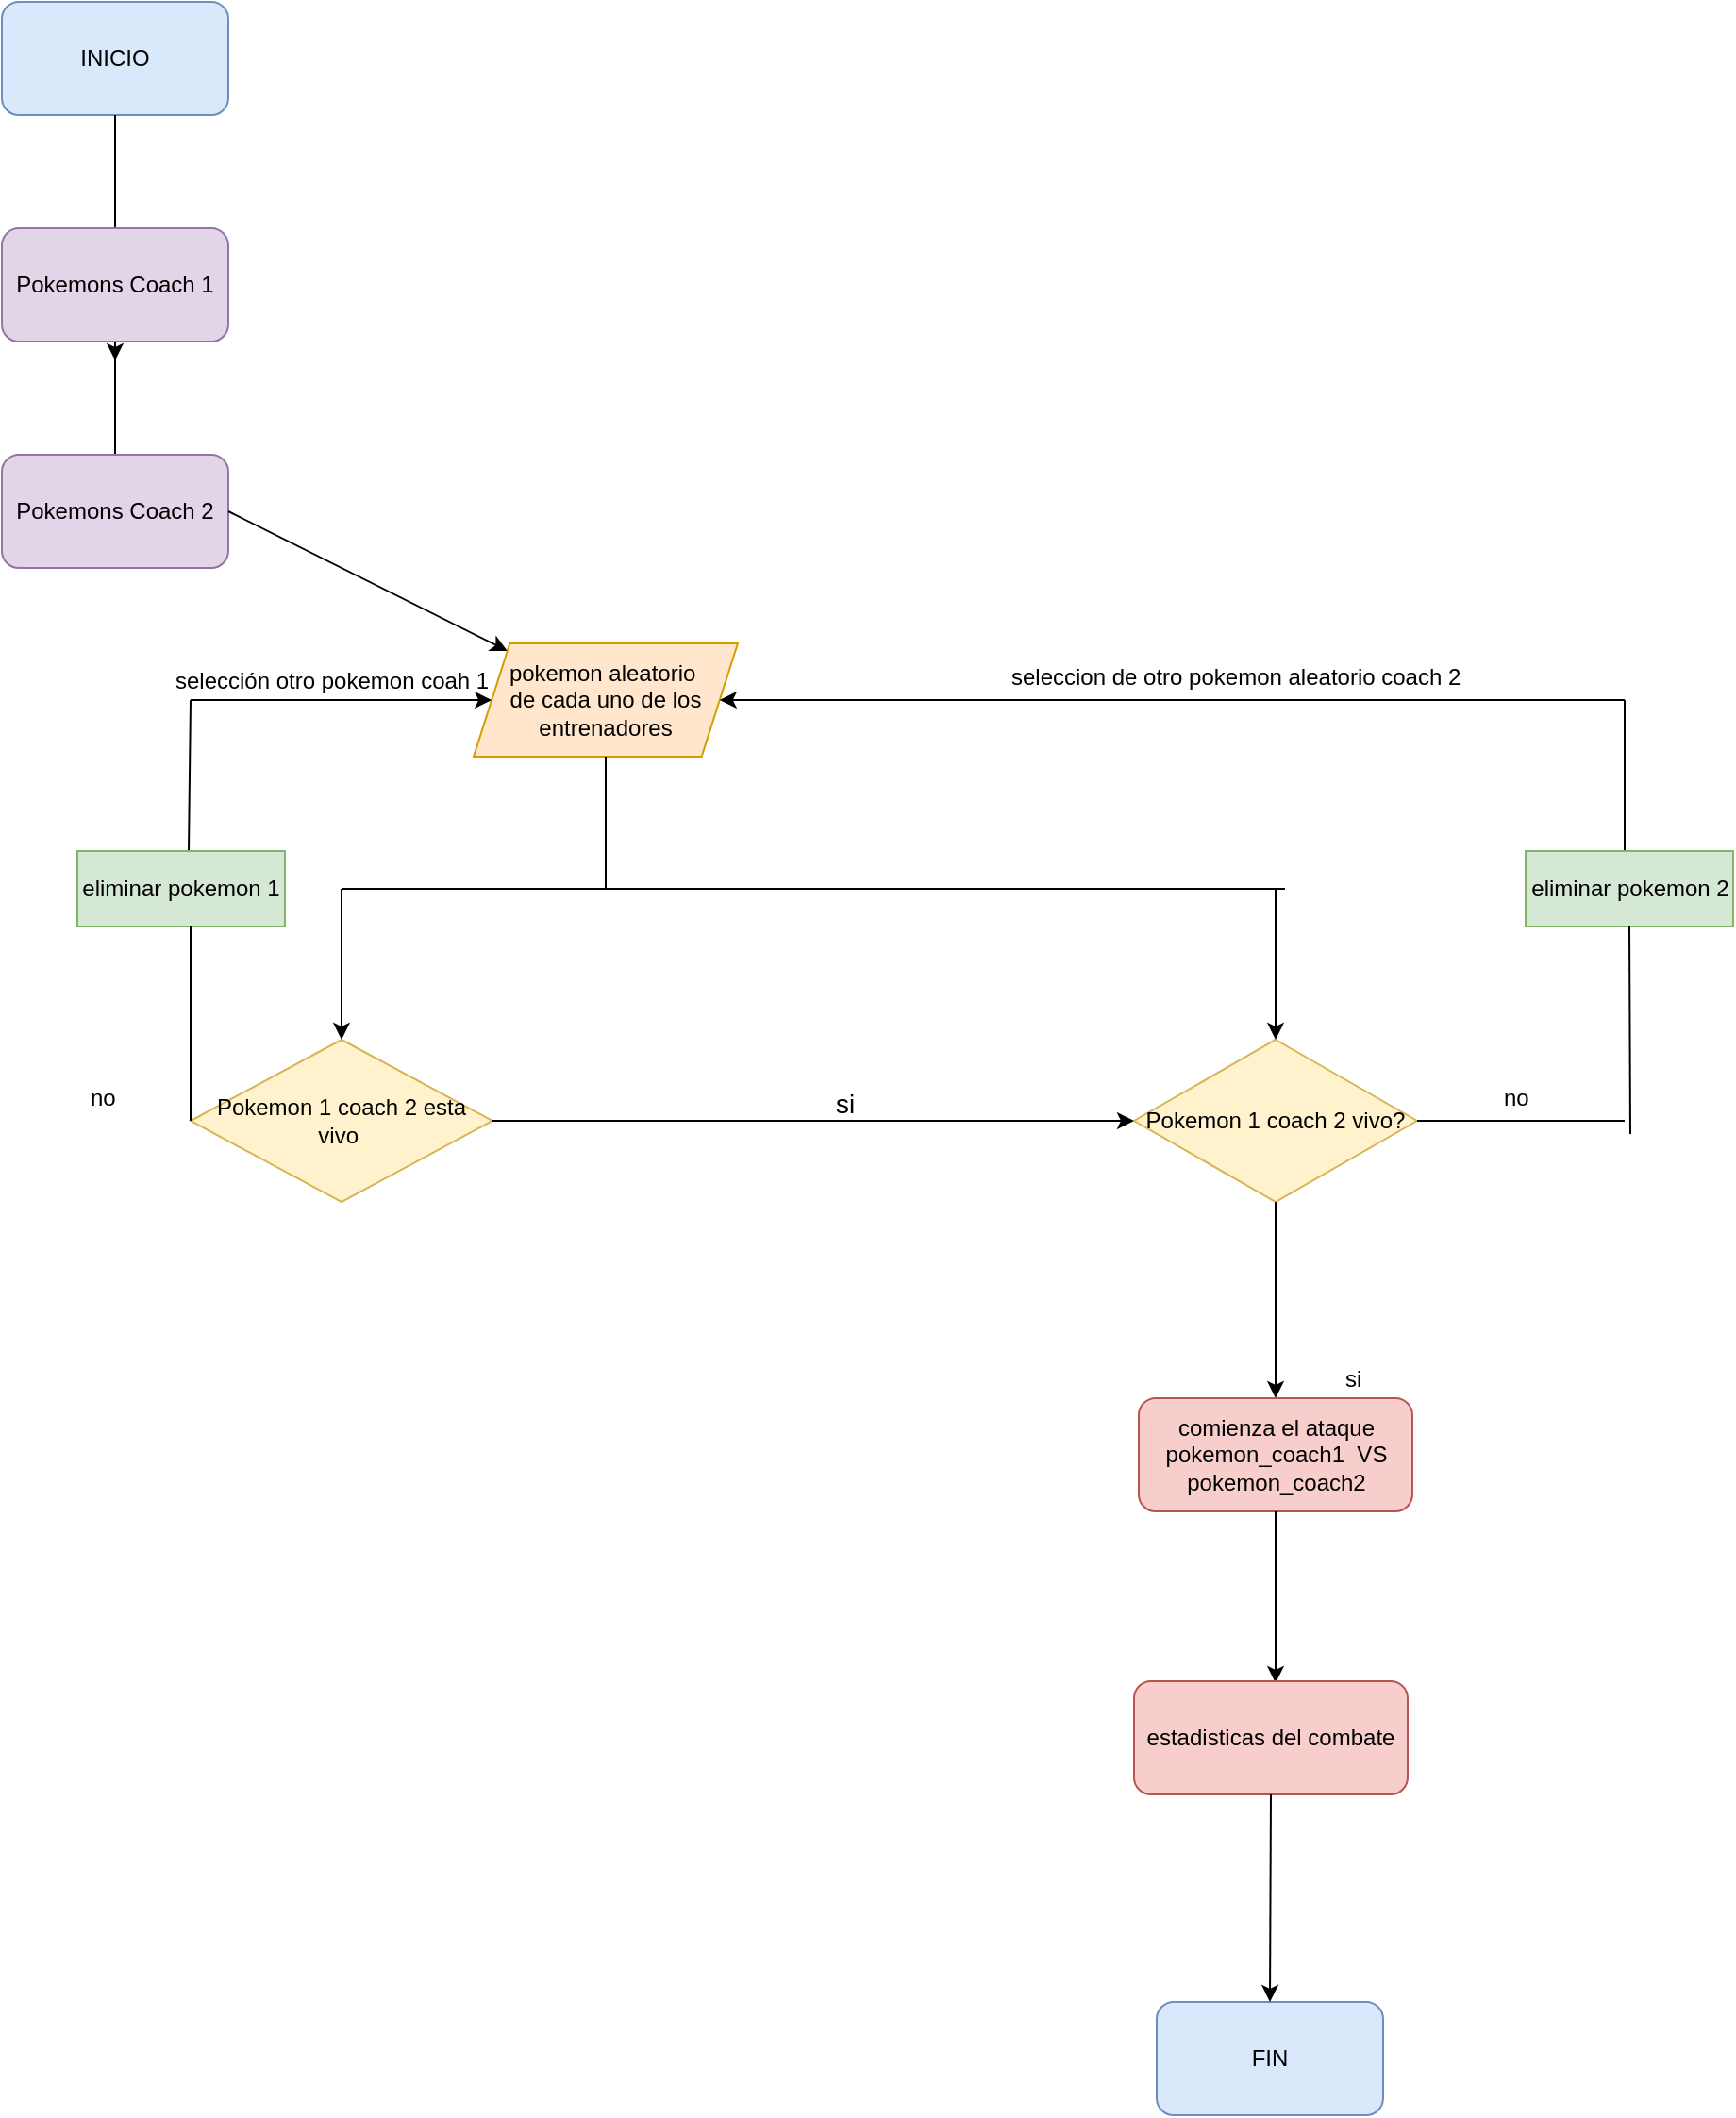 <mxfile version="12.2.4"><diagram id="MttzX_fp3WG11QG5qtRZ"><mxGraphModel dx="326" dy="1865" grid="1" gridSize="10" guides="1" tooltips="1" connect="1" arrows="1" fold="1" page="1" pageScale="1" pageWidth="827" pageHeight="1169" math="0" shadow="0"><root><mxCell id="0"/><mxCell id="1" parent="0"/><mxCell id="2" value="INICIO" style="rounded=1;whiteSpace=wrap;html=1;fillColor=#dae8fc;strokeColor=#6c8ebf;" vertex="1" parent="1"><mxGeometry x="20" y="-30" width="120" height="60" as="geometry"/></mxCell><mxCell id="3" value="" style="endArrow=classic;html=1;exitX=0.5;exitY=1;exitDx=0;exitDy=0;" edge="1" parent="1" source="2"><mxGeometry width="50" height="50" relative="1" as="geometry"><mxPoint x="100" y="90" as="sourcePoint"/><mxPoint x="80" y="160" as="targetPoint"/></mxGeometry></mxCell><mxCell id="4" value="Pokemons Coach 1" style="rounded=1;whiteSpace=wrap;html=1;fillColor=#e1d5e7;strokeColor=#9673a6;" vertex="1" parent="1"><mxGeometry x="20" y="90" width="120" height="60" as="geometry"/></mxCell><mxCell id="5" value="" style="endArrow=classic;html=1;exitX=0.5;exitY=1;exitDx=0;exitDy=0;entryX=0.5;entryY=1;entryDx=0;entryDy=0;" edge="1" parent="1" source="4" target="6"><mxGeometry width="50" height="50" relative="1" as="geometry"><mxPoint x="20" y="290" as="sourcePoint"/><mxPoint x="80" y="310" as="targetPoint"/></mxGeometry></mxCell><mxCell id="6" value="Pokemons Coach 2" style="rounded=1;whiteSpace=wrap;html=1;fillColor=#e1d5e7;strokeColor=#9673a6;" vertex="1" parent="1"><mxGeometry x="20" y="210" width="120" height="60" as="geometry"/></mxCell><mxCell id="7" value="" style="endArrow=classic;html=1;exitX=1;exitY=0.5;exitDx=0;exitDy=0;" edge="1" parent="1" source="6" target="9"><mxGeometry width="50" height="50" relative="1" as="geometry"><mxPoint x="60" y="440" as="sourcePoint"/><mxPoint x="280" y="340" as="targetPoint"/></mxGeometry></mxCell><mxCell id="9" value="pokemon aleatorio&amp;nbsp;&lt;br&gt;de cada uno de los entrenadores" style="shape=parallelogram;perimeter=parallelogramPerimeter;whiteSpace=wrap;html=1;size=0.137;fillColor=#ffe6cc;strokeColor=#d79b00;" vertex="1" parent="1"><mxGeometry x="270" y="310" width="140" height="60" as="geometry"/></mxCell><mxCell id="10" value="Pokemon 1 coach 2 esta vivo&amp;nbsp;" style="rhombus;whiteSpace=wrap;html=1;fillColor=#fff2cc;strokeColor=#d6b656;" vertex="1" parent="1"><mxGeometry x="120" y="520" width="160" height="86" as="geometry"/></mxCell><mxCell id="11" value="Pokemon 1 coach 2 vivo?" style="rhombus;whiteSpace=wrap;html=1;fillColor=#fff2cc;strokeColor=#d6b656;" vertex="1" parent="1"><mxGeometry x="620" y="520" width="150" height="86" as="geometry"/></mxCell><mxCell id="14" value="" style="endArrow=classic;html=1;entryX=0.5;entryY=0;entryDx=0;entryDy=0;" edge="1" parent="1" target="10"><mxGeometry width="50" height="50" relative="1" as="geometry"><mxPoint x="200" y="440" as="sourcePoint"/><mxPoint x="280" y="550" as="targetPoint"/></mxGeometry></mxCell><mxCell id="15" value="" style="endArrow=none;html=1;" edge="1" parent="1"><mxGeometry width="50" height="50" relative="1" as="geometry"><mxPoint x="200" y="440" as="sourcePoint"/><mxPoint x="700" y="440" as="targetPoint"/></mxGeometry></mxCell><mxCell id="16" value="" style="endArrow=none;html=1;entryX=0.5;entryY=1;entryDx=0;entryDy=0;" edge="1" parent="1" target="9"><mxGeometry width="50" height="50" relative="1" as="geometry"><mxPoint x="340" y="440" as="sourcePoint"/><mxPoint x="210" y="650" as="targetPoint"/></mxGeometry></mxCell><mxCell id="21" value="" style="endArrow=classic;html=1;entryX=0.5;entryY=0;entryDx=0;entryDy=0;" edge="1" parent="1" target="11"><mxGeometry width="50" height="50" relative="1" as="geometry"><mxPoint x="695" y="440" as="sourcePoint"/><mxPoint x="190" y="650" as="targetPoint"/></mxGeometry></mxCell><mxCell id="23" value="" style="endArrow=classic;html=1;entryX=0;entryY=0.5;entryDx=0;entryDy=0;exitX=1;exitY=0.5;exitDx=0;exitDy=0;" edge="1" parent="1" source="10" target="11"><mxGeometry width="50" height="50" relative="1" as="geometry"><mxPoint x="20" y="680" as="sourcePoint"/><mxPoint x="70" y="630" as="targetPoint"/></mxGeometry></mxCell><mxCell id="24" value="&lt;font style=&quot;font-size: 14px&quot;&gt;si&lt;/font&gt;" style="text;html=1;resizable=0;points=[];autosize=1;align=left;verticalAlign=top;spacingTop=-4;" vertex="1" parent="1"><mxGeometry x="460" y="543" width="30" height="20" as="geometry"/></mxCell><mxCell id="25" value="" style="endArrow=classic;html=1;exitX=0.5;exitY=1;exitDx=0;exitDy=0;" edge="1" parent="1" source="11"><mxGeometry width="50" height="50" relative="1" as="geometry"><mxPoint x="60" y="680" as="sourcePoint"/><mxPoint x="695" y="710" as="targetPoint"/></mxGeometry></mxCell><mxCell id="26" value="si" style="text;html=1;resizable=0;points=[];autosize=1;align=left;verticalAlign=top;spacingTop=-4;" vertex="1" parent="1"><mxGeometry x="730" y="690" width="20" height="20" as="geometry"/></mxCell><mxCell id="29" value="" style="endArrow=none;html=1;exitX=1;exitY=0.5;exitDx=0;exitDy=0;" edge="1" parent="1" source="11"><mxGeometry width="50" height="50" relative="1" as="geometry"><mxPoint x="430" y="930" as="sourcePoint"/><mxPoint x="880" y="563" as="targetPoint"/></mxGeometry></mxCell><mxCell id="31" value="no" style="text;html=1;resizable=0;points=[];autosize=1;align=left;verticalAlign=top;spacingTop=-4;" vertex="1" parent="1"><mxGeometry x="814" y="541" width="30" height="20" as="geometry"/></mxCell><mxCell id="32" value="" style="endArrow=none;html=1;" edge="1" parent="1"><mxGeometry width="50" height="50" relative="1" as="geometry"><mxPoint x="880" y="340" as="sourcePoint"/><mxPoint x="880" y="440" as="targetPoint"/></mxGeometry></mxCell><mxCell id="33" value="" style="endArrow=classic;html=1;entryX=1;entryY=0.5;entryDx=0;entryDy=0;" edge="1" parent="1" target="9"><mxGeometry width="50" height="50" relative="1" as="geometry"><mxPoint x="880" y="340" as="sourcePoint"/><mxPoint x="270" y="880" as="targetPoint"/></mxGeometry></mxCell><mxCell id="34" value="seleccion de otro pokemon aleatorio coach 2" style="text;html=1;resizable=0;points=[];autosize=1;align=left;verticalAlign=top;spacingTop=-4;" vertex="1" parent="1"><mxGeometry x="553" y="318" width="250" height="20" as="geometry"/></mxCell><mxCell id="36" value="" style="endArrow=none;html=1;" edge="1" parent="1"><mxGeometry width="50" height="50" relative="1" as="geometry"><mxPoint x="120" y="340" as="sourcePoint"/><mxPoint x="119" y="420" as="targetPoint"/></mxGeometry></mxCell><mxCell id="37" value="" style="endArrow=classic;html=1;entryX=0;entryY=0.5;entryDx=0;entryDy=0;" edge="1" parent="1" target="9"><mxGeometry width="50" height="50" relative="1" as="geometry"><mxPoint x="120" y="340" as="sourcePoint"/><mxPoint x="70" y="880" as="targetPoint"/></mxGeometry></mxCell><mxCell id="38" value="no" style="text;html=1;resizable=0;points=[];autosize=1;align=left;verticalAlign=top;spacingTop=-4;" vertex="1" parent="1"><mxGeometry x="65" y="541" width="30" height="20" as="geometry"/></mxCell><mxCell id="41" value="selección otro pokemon coah 1" style="text;html=1;resizable=0;points=[];autosize=1;align=left;verticalAlign=top;spacingTop=-4;" vertex="1" parent="1"><mxGeometry x="110" y="320" width="180" height="20" as="geometry"/></mxCell><mxCell id="44" value="eliminar pokemon 1" style="rounded=0;whiteSpace=wrap;html=1;fillColor=#d5e8d4;strokeColor=#82b366;" vertex="1" parent="1"><mxGeometry x="60" y="420" width="110" height="40" as="geometry"/></mxCell><mxCell id="45" value="eliminar pokemon 2" style="rounded=0;whiteSpace=wrap;html=1;fillColor=#d5e8d4;strokeColor=#82b366;" vertex="1" parent="1"><mxGeometry x="827.5" y="420" width="110" height="40" as="geometry"/></mxCell><mxCell id="46" value="" style="endArrow=none;html=1;exitX=0;exitY=0.5;exitDx=0;exitDy=0;" edge="1" parent="1" source="10"><mxGeometry width="50" height="50" relative="1" as="geometry"><mxPoint x="130" y="350" as="sourcePoint"/><mxPoint x="120" y="460" as="targetPoint"/></mxGeometry></mxCell><mxCell id="48" value="" style="endArrow=none;html=1;exitX=0.5;exitY=1;exitDx=0;exitDy=0;" edge="1" parent="1" source="45"><mxGeometry width="50" height="50" relative="1" as="geometry"><mxPoint x="890" y="460" as="sourcePoint"/><mxPoint x="883" y="570" as="targetPoint"/></mxGeometry></mxCell><mxCell id="49" value="comienza el ataque pokemon_coach1&amp;nbsp; VS pokemon_coach2" style="rounded=1;whiteSpace=wrap;html=1;fillColor=#f8cecc;strokeColor=#b85450;" vertex="1" parent="1"><mxGeometry x="622.5" y="710" width="145" height="60" as="geometry"/></mxCell><mxCell id="50" value="" style="endArrow=classic;html=1;exitX=0.5;exitY=1;exitDx=0;exitDy=0;" edge="1" parent="1" source="49"><mxGeometry width="50" height="50" relative="1" as="geometry"><mxPoint x="689" y="780" as="sourcePoint"/><mxPoint x="695" y="861" as="targetPoint"/></mxGeometry></mxCell><mxCell id="56" value="estadisticas del combate" style="rounded=1;whiteSpace=wrap;html=1;fillColor=#f8cecc;strokeColor=#b85450;" vertex="1" parent="1"><mxGeometry x="620" y="860" width="145" height="60" as="geometry"/></mxCell><mxCell id="58" value="FIN" style="rounded=1;whiteSpace=wrap;html=1;fillColor=#dae8fc;strokeColor=#6c8ebf;" vertex="1" parent="1"><mxGeometry x="632" y="1030" width="120" height="60" as="geometry"/></mxCell><mxCell id="59" value="" style="endArrow=classic;html=1;entryX=0.5;entryY=0;entryDx=0;entryDy=0;exitX=0.5;exitY=1;exitDx=0;exitDy=0;" edge="1" parent="1" source="56" target="58"><mxGeometry width="50" height="50" relative="1" as="geometry"><mxPoint x="20" y="1160" as="sourcePoint"/><mxPoint x="70" y="1110" as="targetPoint"/></mxGeometry></mxCell></root></mxGraphModel></diagram></mxfile>